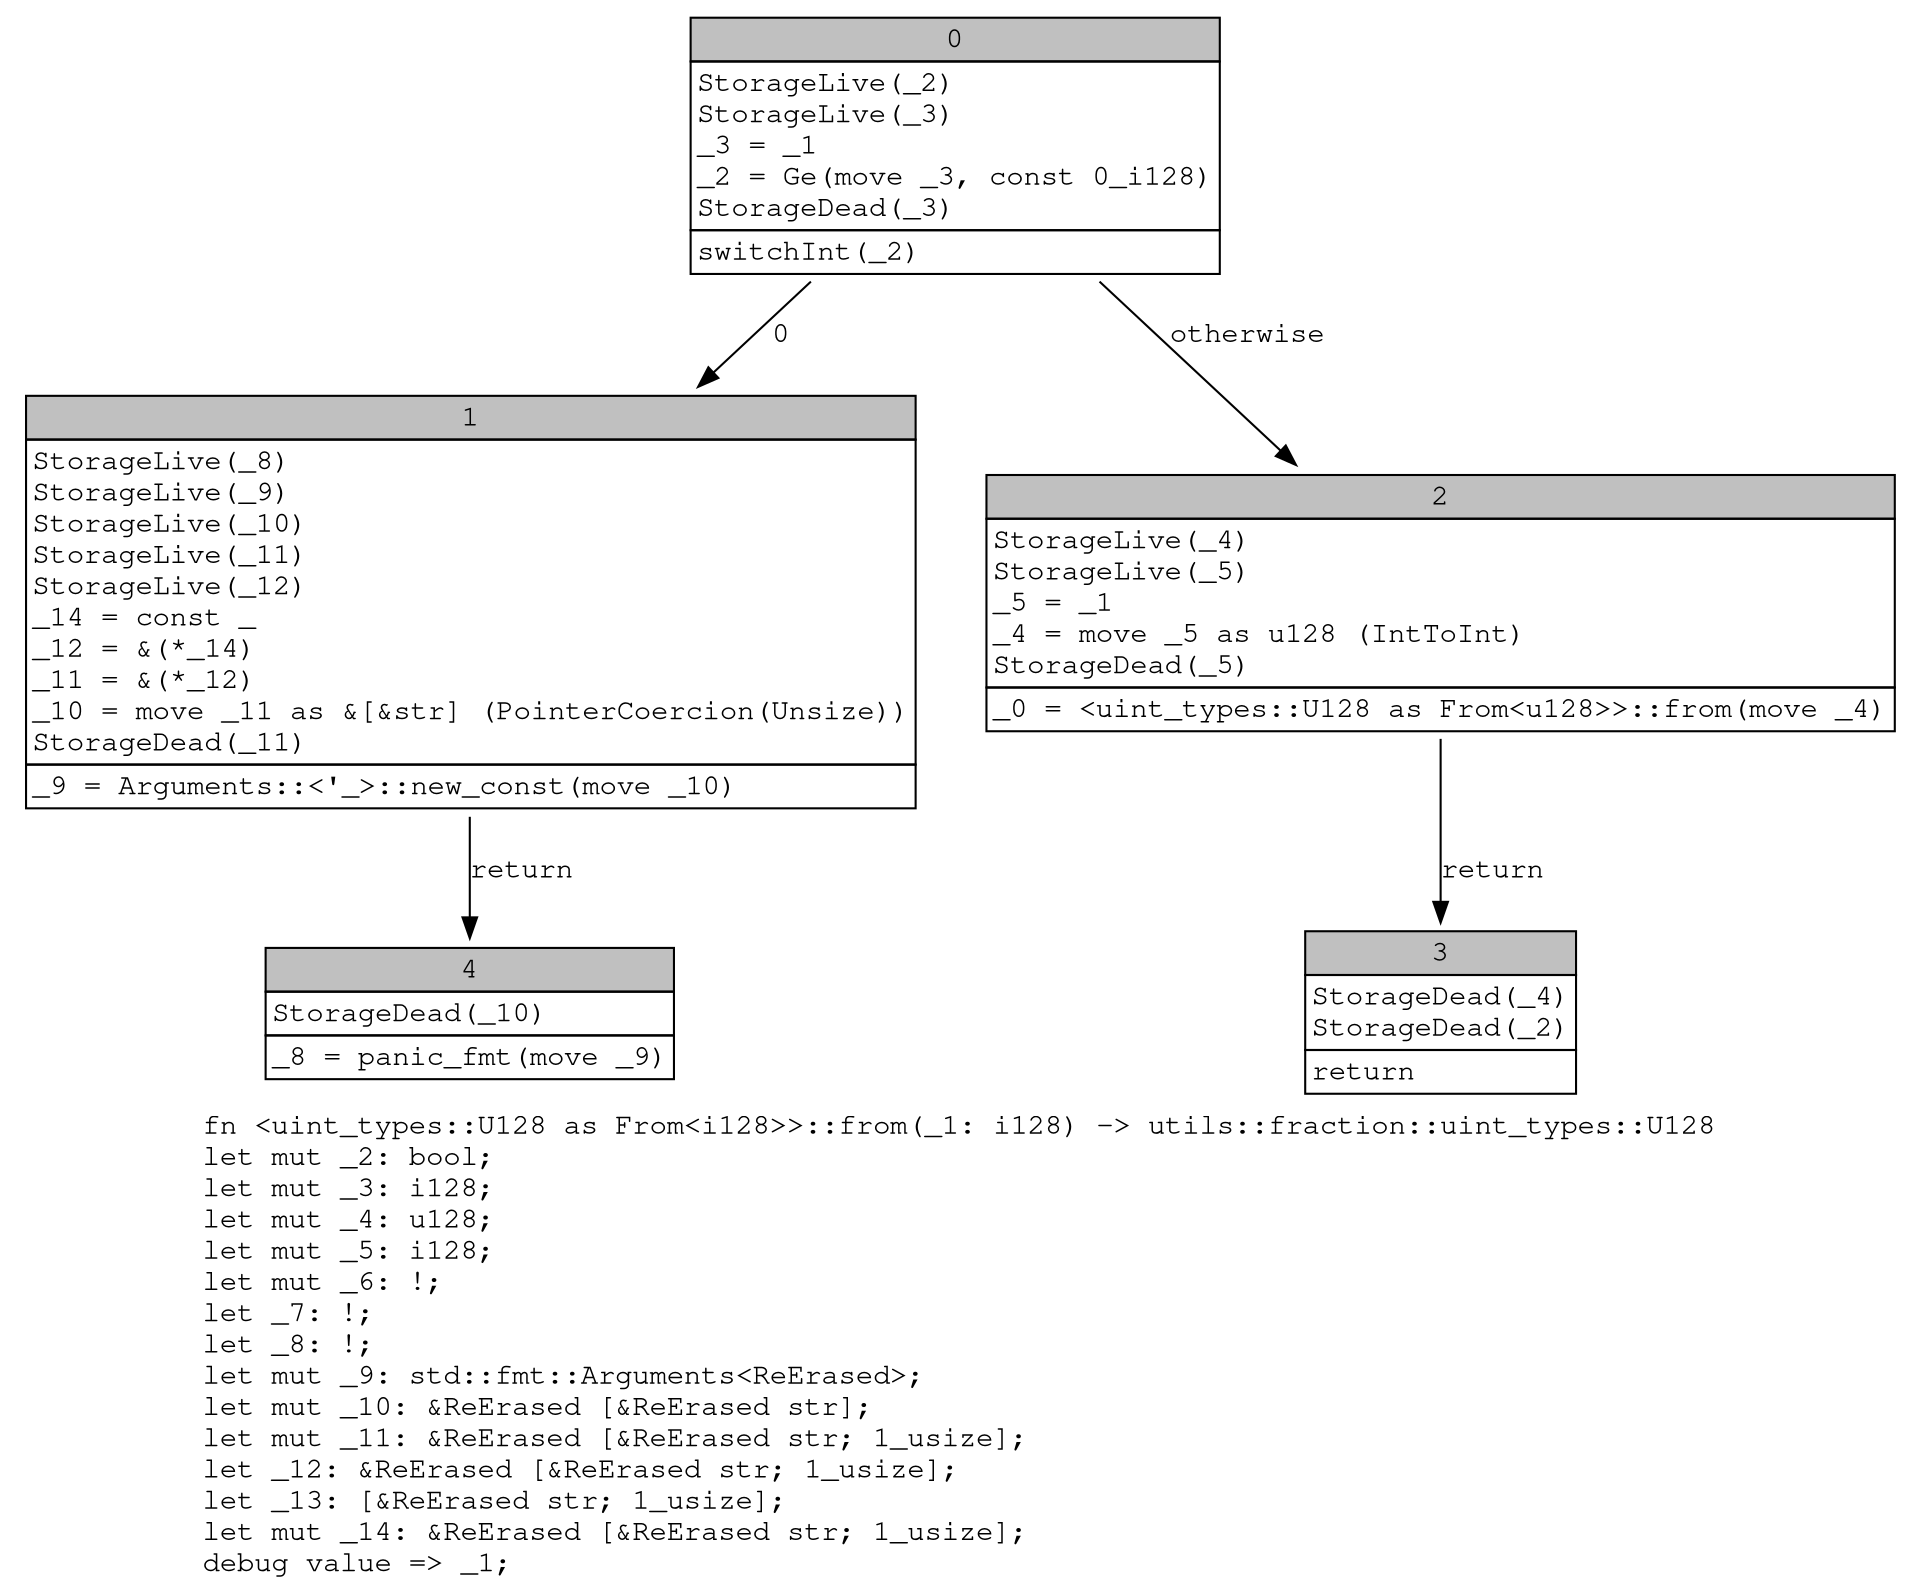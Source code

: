 digraph Mir_0_11843 {
    graph [fontname="Courier, monospace"];
    node [fontname="Courier, monospace"];
    edge [fontname="Courier, monospace"];
    label=<fn &lt;uint_types::U128 as From&lt;i128&gt;&gt;::from(_1: i128) -&gt; utils::fraction::uint_types::U128<br align="left"/>let mut _2: bool;<br align="left"/>let mut _3: i128;<br align="left"/>let mut _4: u128;<br align="left"/>let mut _5: i128;<br align="left"/>let mut _6: !;<br align="left"/>let _7: !;<br align="left"/>let _8: !;<br align="left"/>let mut _9: std::fmt::Arguments&lt;ReErased&gt;;<br align="left"/>let mut _10: &amp;ReErased [&amp;ReErased str];<br align="left"/>let mut _11: &amp;ReErased [&amp;ReErased str; 1_usize];<br align="left"/>let _12: &amp;ReErased [&amp;ReErased str; 1_usize];<br align="left"/>let _13: [&amp;ReErased str; 1_usize];<br align="left"/>let mut _14: &amp;ReErased [&amp;ReErased str; 1_usize];<br align="left"/>debug value =&gt; _1;<br align="left"/>>;
    bb0__0_11843 [shape="none", label=<<table border="0" cellborder="1" cellspacing="0"><tr><td bgcolor="gray" align="center" colspan="1">0</td></tr><tr><td align="left" balign="left">StorageLive(_2)<br/>StorageLive(_3)<br/>_3 = _1<br/>_2 = Ge(move _3, const 0_i128)<br/>StorageDead(_3)<br/></td></tr><tr><td align="left">switchInt(_2)</td></tr></table>>];
    bb1__0_11843 [shape="none", label=<<table border="0" cellborder="1" cellspacing="0"><tr><td bgcolor="gray" align="center" colspan="1">1</td></tr><tr><td align="left" balign="left">StorageLive(_8)<br/>StorageLive(_9)<br/>StorageLive(_10)<br/>StorageLive(_11)<br/>StorageLive(_12)<br/>_14 = const _<br/>_12 = &amp;(*_14)<br/>_11 = &amp;(*_12)<br/>_10 = move _11 as &amp;[&amp;str] (PointerCoercion(Unsize))<br/>StorageDead(_11)<br/></td></tr><tr><td align="left">_9 = Arguments::&lt;'_&gt;::new_const(move _10)</td></tr></table>>];
    bb2__0_11843 [shape="none", label=<<table border="0" cellborder="1" cellspacing="0"><tr><td bgcolor="gray" align="center" colspan="1">2</td></tr><tr><td align="left" balign="left">StorageLive(_4)<br/>StorageLive(_5)<br/>_5 = _1<br/>_4 = move _5 as u128 (IntToInt)<br/>StorageDead(_5)<br/></td></tr><tr><td align="left">_0 = &lt;uint_types::U128 as From&lt;u128&gt;&gt;::from(move _4)</td></tr></table>>];
    bb3__0_11843 [shape="none", label=<<table border="0" cellborder="1" cellspacing="0"><tr><td bgcolor="gray" align="center" colspan="1">3</td></tr><tr><td align="left" balign="left">StorageDead(_4)<br/>StorageDead(_2)<br/></td></tr><tr><td align="left">return</td></tr></table>>];
    bb4__0_11843 [shape="none", label=<<table border="0" cellborder="1" cellspacing="0"><tr><td bgcolor="gray" align="center" colspan="1">4</td></tr><tr><td align="left" balign="left">StorageDead(_10)<br/></td></tr><tr><td align="left">_8 = panic_fmt(move _9)</td></tr></table>>];
    bb0__0_11843 -> bb1__0_11843 [label="0"];
    bb0__0_11843 -> bb2__0_11843 [label="otherwise"];
    bb1__0_11843 -> bb4__0_11843 [label="return"];
    bb2__0_11843 -> bb3__0_11843 [label="return"];
}
